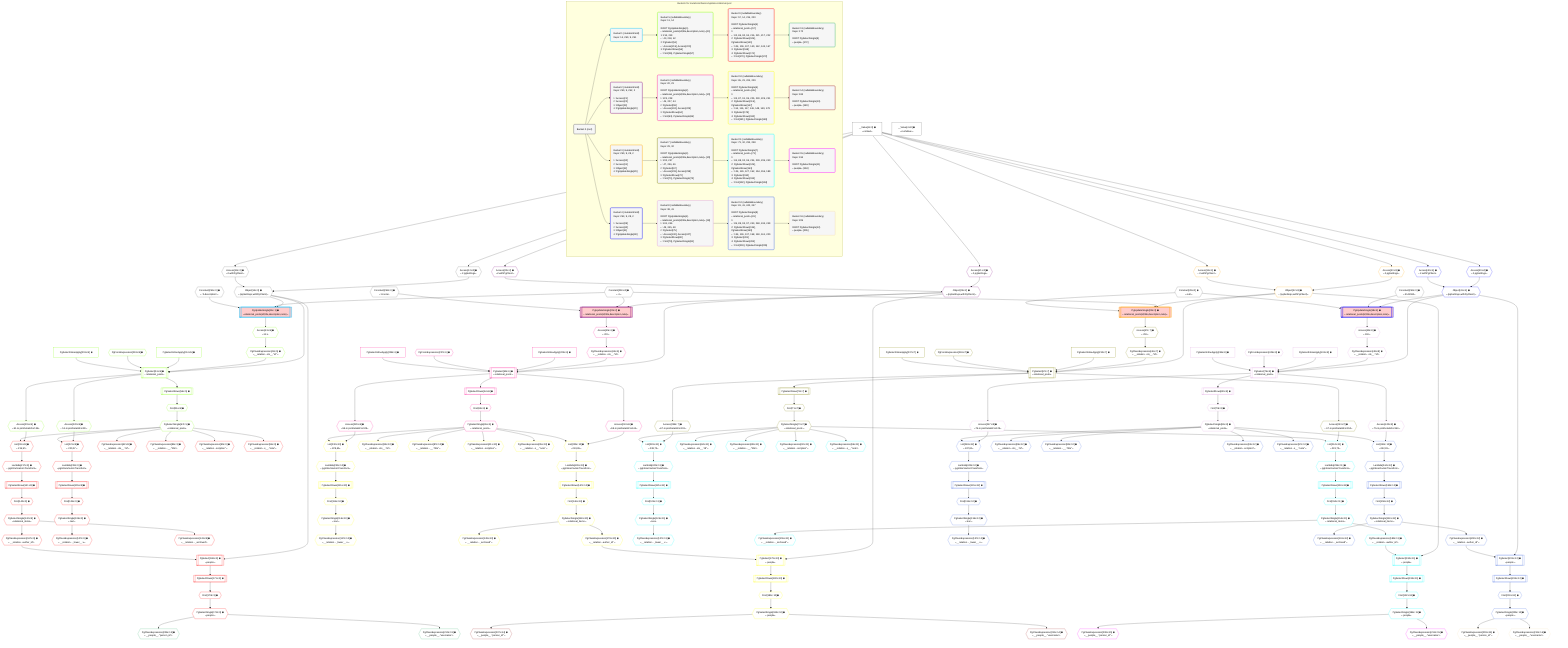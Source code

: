 %%{init: {'themeVariables': { 'fontSize': '12px'}}}%%
graph TD
    classDef path fill:#eee,stroke:#000,color:#000
    classDef plan fill:#fff,stroke-width:1px,color:#000
    classDef itemplan fill:#fff,stroke-width:2px,color:#000
    classDef unbatchedplan fill:#dff,stroke-width:1px,color:#000
    classDef sideeffectplan fill:#fcc,stroke-width:2px,color:#000
    classDef bucket fill:#f6f6f6,color:#000,stroke-width:2px,text-align:left

    subgraph "Buckets for mutations/basics/update-relational-post"
    Bucket0("Bucket 0 (root)"):::bucket
    Bucket1("Bucket 1 (mutationField)<br />Deps: 14, 250, 9, 251"):::bucket
    Bucket2("Bucket 2 (mutationField)<br />Deps: 250, 9, 252, 2<br /><br />1: Access[21]<br />2: Access[22]<br />3: Object[23]<br />4: PgUpdateSingle[20]"):::bucket
    Bucket3("Bucket 3 (mutationField)<br />Deps: 250, 9, 28, 2<br /><br />1: Access[30]<br />2: Access[31]<br />3: Object[32]<br />4: PgUpdateSingle[29]"):::bucket
    Bucket4("Bucket 4 (mutationField)<br />Deps: 253, 9, 28, 2<br /><br />1: Access[39]<br />2: Access[40]<br />3: Object[41]<br />4: PgUpdateSingle[38]"):::bucket
    Bucket5("Bucket 5 (nullableBoundary)<br />Deps: 11, 14<br /><br />ROOT PgUpdateSingle{1}ᐸrelational_posts(id;title,description,note)ᐳ[11]<br />1: 214, 219<br />ᐳ: 43, 218, 42<br />2: PgSelect[51]<br />ᐳ: Access[215], Access[220]<br />3: PgSelectRows[56]<br />ᐳ: First[55], PgSelectSingle[57]"):::bucket
    Bucket6("Bucket 6 (nullableBoundary)<br />Deps: 20, 23<br /><br />ROOT PgUpdateSingle{2}ᐸrelational_posts(id;title,description,note)ᐳ[20]<br />1: 223, 228<br />ᐳ: 45, 227, 44<br />2: PgSelect[59]<br />ᐳ: Access[224], Access[229]<br />3: PgSelectRows[64]<br />ᐳ: First[63], PgSelectSingle[65]"):::bucket
    Bucket7("Bucket 7 (nullableBoundary)<br />Deps: 29, 32<br /><br />ROOT PgUpdateSingle{3}ᐸrelational_posts(id;title,description,note)ᐳ[29]<br />1: 232, 237<br />ᐳ: 47, 236, 46<br />2: PgSelect[67]<br />ᐳ: Access[233], Access[238]<br />3: PgSelectRows[72]<br />ᐳ: First[71], PgSelectSingle[73]"):::bucket
    Bucket8("Bucket 8 (nullableBoundary)<br />Deps: 38, 41<br /><br />ROOT PgUpdateSingle{4}ᐸrelational_posts(id;title,description,note)ᐳ[38]<br />1: 241, 246<br />ᐳ: 49, 245, 48<br />2: PgSelect[75]<br />ᐳ: Access[242], Access[247]<br />3: PgSelectRows[80]<br />ᐳ: First[79], PgSelectSingle[81]"):::bucket
    Bucket9("Bucket 9 (nullableBoundary)<br />Deps: 57, 14, 215, 220<br /><br />ROOT PgSelectSingle{5}ᐸrelational_postsᐳ[57]<br />1: <br />ᐳ: 82, 86, 90, 94, 216, 221, 217, 222<br />2: PgSelectRows[105], PgSelectRows[141]<br />ᐳ: 104, 106, 107, 140, 142, 143, 167<br />3: PgSelect[168]<br />4: PgSelectRows[171]<br />ᐳ: First[170], PgSelectSingle[172]"):::bucket
    Bucket10("Bucket 10 (nullableBoundary)<br />Deps: 65, 23, 224, 229<br /><br />ROOT PgSelectSingle{6}ᐸrelational_postsᐳ[65]<br />1: <br />ᐳ: 83, 87, 91, 95, 225, 230, 226, 231<br />2: PgSelectRows[115], PgSelectRows[147]<br />ᐳ: 114, 116, 117, 146, 148, 149, 178<br />3: PgSelect[179]<br />4: PgSelectRows[182]<br />ᐳ: First[181], PgSelectSingle[183]"):::bucket
    Bucket11("Bucket 11 (nullableBoundary)<br />Deps: 73, 32, 233, 238<br /><br />ROOT PgSelectSingle{7}ᐸrelational_postsᐳ[73]<br />1: <br />ᐳ: 84, 88, 92, 96, 234, 239, 235, 240<br />2: PgSelectRows[125], PgSelectRows[153]<br />ᐳ: 124, 126, 127, 152, 154, 155, 189<br />3: PgSelect[190]<br />4: PgSelectRows[193]<br />ᐳ: First[192], PgSelectSingle[194]"):::bucket
    Bucket12("Bucket 12 (nullableBoundary)<br />Deps: 81, 41, 242, 247<br /><br />ROOT PgSelectSingle{8}ᐸrelational_postsᐳ[81]<br />1: <br />ᐳ: 85, 89, 93, 97, 243, 248, 244, 249<br />2: PgSelectRows[135], PgSelectRows[159]<br />ᐳ: 134, 136, 137, 158, 160, 161, 200<br />3: PgSelect[201]<br />4: PgSelectRows[204]<br />ᐳ: First[203], PgSelectSingle[205]"):::bucket
    Bucket13("Bucket 13 (nullableBoundary)<br />Deps: 172<br /><br />ROOT PgSelectSingle{9}ᐸpeopleᐳ[172]"):::bucket
    Bucket14("Bucket 14 (nullableBoundary)<br />Deps: 183<br /><br />ROOT PgSelectSingle{10}ᐸpeopleᐳ[183]"):::bucket
    Bucket15("Bucket 15 (nullableBoundary)<br />Deps: 194<br /><br />ROOT PgSelectSingle{11}ᐸpeopleᐳ[194]"):::bucket
    Bucket16("Bucket 16 (nullableBoundary)<br />Deps: 205<br /><br />ROOT PgSelectSingle{12}ᐸpeopleᐳ[205]"):::bucket
    end
    Bucket0 --> Bucket1 & Bucket2 & Bucket3 & Bucket4
    Bucket1 --> Bucket5
    Bucket2 --> Bucket6
    Bucket3 --> Bucket7
    Bucket4 --> Bucket8
    Bucket5 --> Bucket9
    Bucket6 --> Bucket10
    Bucket7 --> Bucket11
    Bucket8 --> Bucket12
    Bucket9 --> Bucket13
    Bucket10 --> Bucket14
    Bucket11 --> Bucket15
    Bucket12 --> Bucket16

    %% plan dependencies
    Object14{{"Object[14∈0] ➊<br />ᐸ{pgSettings,withPgClient}ᐳ"}}:::plan
    Access12{{"Access[12∈0] ➊<br />ᐸ2.pgSettingsᐳ"}}:::plan
    Access13{{"Access[13∈0] ➊<br />ᐸ2.withPgClientᐳ"}}:::plan
    Access12 & Access13 --> Object14
    __Value2["__Value[2∈0] ➊<br />ᐸcontextᐳ"]:::plan
    __Value2 --> Access12
    __Value2 --> Access13
    __Value4["__Value[4∈0] ➊<br />ᐸrootValueᐳ"]:::plan
    Constant28{{"Constant[28∈0] ➊<br />ᐸnullᐳ"}}:::plan
    Constant250{{"Constant[250∈0] ➊<br />ᐸ4ᐳ"}}:::plan
    Constant251{{"Constant[251∈0] ➊<br />ᐸ'A description'ᐳ"}}:::plan
    Constant252{{"Constant[252∈0] ➊<br />ᐸ'A note'ᐳ"}}:::plan
    Constant253{{"Constant[253∈0] ➊<br />ᐸ3141592ᐳ"}}:::plan
    PgUpdateSingle11[["PgUpdateSingle[11∈1] ➊<br />ᐸrelational_posts(id;title,description,note)ᐳ"]]:::sideeffectplan
    Object14 & Constant250 & Constant251 --> PgUpdateSingle11
    PgUpdateSingle20[["PgUpdateSingle[20∈2] ➊<br />ᐸrelational_posts(id;title,description,note)ᐳ"]]:::sideeffectplan
    Object23{{"Object[23∈2] ➊<br />ᐸ{pgSettings,withPgClient}ᐳ"}}:::plan
    Object23 & Constant250 & Constant252 --> PgUpdateSingle20
    Access21{{"Access[21∈2] ➊<br />ᐸ2.pgSettingsᐳ"}}:::plan
    Access22{{"Access[22∈2] ➊<br />ᐸ2.withPgClientᐳ"}}:::plan
    Access21 & Access22 --> Object23
    __Value2 --> Access21
    __Value2 --> Access22
    PgUpdateSingle29[["PgUpdateSingle[29∈3] ➊<br />ᐸrelational_posts(id;title,description,note)ᐳ"]]:::sideeffectplan
    Object32{{"Object[32∈3] ➊<br />ᐸ{pgSettings,withPgClient}ᐳ"}}:::plan
    Object32 & Constant250 & Constant28 --> PgUpdateSingle29
    Access30{{"Access[30∈3] ➊<br />ᐸ2.pgSettingsᐳ"}}:::plan
    Access31{{"Access[31∈3] ➊<br />ᐸ2.withPgClientᐳ"}}:::plan
    Access30 & Access31 --> Object32
    __Value2 --> Access30
    __Value2 --> Access31
    PgUpdateSingle38[["PgUpdateSingle[38∈4] ➊<br />ᐸrelational_posts(id;title,description,note)ᐳ"]]:::sideeffectplan
    Object41{{"Object[41∈4] ➊<br />ᐸ{pgSettings,withPgClient}ᐳ"}}:::plan
    Object41 & Constant253 & Constant28 --> PgUpdateSingle38
    Access39{{"Access[39∈4] ➊<br />ᐸ2.pgSettingsᐳ"}}:::plan
    Access40{{"Access[40∈4] ➊<br />ᐸ2.withPgClientᐳ"}}:::plan
    Access39 & Access40 --> Object41
    __Value2 --> Access39
    __Value2 --> Access40
    PgSelect51[["PgSelect[51∈5] ➊<br />ᐸrelational_postsᐳ"]]:::plan
    PgClassExpression42{{"PgClassExpression[42∈5] ➊<br />ᐸ__relation...sts__.”id”ᐳ"}}:::plan
    PgSelectInlineApply214["PgSelectInlineApply[214∈5] ➊"]:::plan
    PgFromExpression218{{"PgFromExpression[218∈5] ➊"}}:::plan
    PgSelectInlineApply219["PgSelectInlineApply[219∈5] ➊"]:::plan
    Object14 & PgClassExpression42 & PgSelectInlineApply214 & PgFromExpression218 & PgSelectInlineApply219 --> PgSelect51
    Access43{{"Access[43∈5] ➊<br />ᐸ11.tᐳ"}}:::plan
    Access43 --> PgClassExpression42
    PgUpdateSingle11 --> Access43
    First55{{"First[55∈5] ➊"}}:::plan
    PgSelectRows56[["PgSelectRows[56∈5] ➊"]]:::plan
    PgSelectRows56 --> First55
    PgSelect51 --> PgSelectRows56
    PgSelectSingle57{{"PgSelectSingle[57∈5] ➊<br />ᐸrelational_postsᐳ"}}:::plan
    First55 --> PgSelectSingle57
    Access215{{"Access[215∈5] ➊<br />ᐸ51.m.joinDetailsFor138ᐳ"}}:::plan
    PgSelect51 --> Access215
    Access220{{"Access[220∈5] ➊<br />ᐸ51.m.joinDetailsFor99ᐳ"}}:::plan
    PgSelect51 --> Access220
    PgSelect59[["PgSelect[59∈6] ➊<br />ᐸrelational_postsᐳ"]]:::plan
    PgClassExpression44{{"PgClassExpression[44∈6] ➊<br />ᐸ__relation...sts__.”id”ᐳ"}}:::plan
    PgSelectInlineApply223["PgSelectInlineApply[223∈6] ➊"]:::plan
    PgFromExpression227{{"PgFromExpression[227∈6] ➊"}}:::plan
    PgSelectInlineApply228["PgSelectInlineApply[228∈6] ➊"]:::plan
    Object23 & PgClassExpression44 & PgSelectInlineApply223 & PgFromExpression227 & PgSelectInlineApply228 --> PgSelect59
    Access45{{"Access[45∈6] ➊<br />ᐸ20.tᐳ"}}:::plan
    Access45 --> PgClassExpression44
    PgUpdateSingle20 --> Access45
    First63{{"First[63∈6] ➊"}}:::plan
    PgSelectRows64[["PgSelectRows[64∈6] ➊"]]:::plan
    PgSelectRows64 --> First63
    PgSelect59 --> PgSelectRows64
    PgSelectSingle65{{"PgSelectSingle[65∈6] ➊<br />ᐸrelational_postsᐳ"}}:::plan
    First63 --> PgSelectSingle65
    Access224{{"Access[224∈6] ➊<br />ᐸ59.m.joinDetailsFor144ᐳ"}}:::plan
    PgSelect59 --> Access224
    Access229{{"Access[229∈6] ➊<br />ᐸ59.m.joinDetailsFor109ᐳ"}}:::plan
    PgSelect59 --> Access229
    PgSelect67[["PgSelect[67∈7] ➊<br />ᐸrelational_postsᐳ"]]:::plan
    PgClassExpression46{{"PgClassExpression[46∈7] ➊<br />ᐸ__relation...sts__.”id”ᐳ"}}:::plan
    PgSelectInlineApply232["PgSelectInlineApply[232∈7] ➊"]:::plan
    PgFromExpression236{{"PgFromExpression[236∈7] ➊"}}:::plan
    PgSelectInlineApply237["PgSelectInlineApply[237∈7] ➊"]:::plan
    Object32 & PgClassExpression46 & PgSelectInlineApply232 & PgFromExpression236 & PgSelectInlineApply237 --> PgSelect67
    Access47{{"Access[47∈7] ➊<br />ᐸ29.tᐳ"}}:::plan
    Access47 --> PgClassExpression46
    PgUpdateSingle29 --> Access47
    First71{{"First[71∈7] ➊"}}:::plan
    PgSelectRows72[["PgSelectRows[72∈7] ➊"]]:::plan
    PgSelectRows72 --> First71
    PgSelect67 --> PgSelectRows72
    PgSelectSingle73{{"PgSelectSingle[73∈7] ➊<br />ᐸrelational_postsᐳ"}}:::plan
    First71 --> PgSelectSingle73
    Access233{{"Access[233∈7] ➊<br />ᐸ67.m.joinDetailsFor150ᐳ"}}:::plan
    PgSelect67 --> Access233
    Access238{{"Access[238∈7] ➊<br />ᐸ67.m.joinDetailsFor119ᐳ"}}:::plan
    PgSelect67 --> Access238
    PgSelect75[["PgSelect[75∈8] ➊<br />ᐸrelational_postsᐳ"]]:::plan
    PgClassExpression48{{"PgClassExpression[48∈8] ➊<br />ᐸ__relation...sts__.”id”ᐳ"}}:::plan
    PgSelectInlineApply241["PgSelectInlineApply[241∈8] ➊"]:::plan
    PgFromExpression245{{"PgFromExpression[245∈8] ➊"}}:::plan
    PgSelectInlineApply246["PgSelectInlineApply[246∈8] ➊"]:::plan
    Object41 & PgClassExpression48 & PgSelectInlineApply241 & PgFromExpression245 & PgSelectInlineApply246 --> PgSelect75
    Access49{{"Access[49∈8] ➊<br />ᐸ38.tᐳ"}}:::plan
    Access49 --> PgClassExpression48
    PgUpdateSingle38 --> Access49
    First79{{"First[79∈8] ➊"}}:::plan
    PgSelectRows80[["PgSelectRows[80∈8] ➊"]]:::plan
    PgSelectRows80 --> First79
    PgSelect75 --> PgSelectRows80
    PgSelectSingle81{{"PgSelectSingle[81∈8] ➊<br />ᐸrelational_postsᐳ"}}:::plan
    First79 --> PgSelectSingle81
    Access242{{"Access[242∈8] ➊<br />ᐸ75.m.joinDetailsFor156ᐳ"}}:::plan
    PgSelect75 --> Access242
    Access247{{"Access[247∈8] ➊<br />ᐸ75.m.joinDetailsFor129ᐳ"}}:::plan
    PgSelect75 --> Access247
    PgSelect168[["PgSelect[168∈9] ➊<br />ᐸpeopleᐳ"]]:::plan
    PgClassExpression167{{"PgClassExpression[167∈9] ➊<br />ᐸ__relation...author_id”ᐳ"}}:::plan
    Object14 & PgClassExpression167 --> PgSelect168
    List216{{"List[216∈9] ➊<br />ᐸ215,57ᐳ"}}:::plan
    Access215 & PgSelectSingle57 --> List216
    List221{{"List[221∈9] ➊<br />ᐸ220,57ᐳ"}}:::plan
    Access220 & PgSelectSingle57 --> List221
    PgClassExpression82{{"PgClassExpression[82∈9] ➊<br />ᐸ__relation...sts__.”id”ᐳ"}}:::plan
    PgSelectSingle57 --> PgClassExpression82
    PgClassExpression86{{"PgClassExpression[86∈9] ➊<br />ᐸ__relation...__.”title”ᐳ"}}:::plan
    PgSelectSingle57 --> PgClassExpression86
    PgClassExpression90{{"PgClassExpression[90∈9] ➊<br />ᐸ__relation...scription”ᐳ"}}:::plan
    PgSelectSingle57 --> PgClassExpression90
    PgClassExpression94{{"PgClassExpression[94∈9] ➊<br />ᐸ__relation...s__.”note”ᐳ"}}:::plan
    PgSelectSingle57 --> PgClassExpression94
    First104{{"First[104∈9] ➊"}}:::plan
    PgSelectRows105[["PgSelectRows[105∈9] ➊"]]:::plan
    PgSelectRows105 --> First104
    Lambda222{{"Lambda[222∈9] ➊<br />ᐸpgInlineViaJoinTransformᐳ"}}:::plan
    Lambda222 --> PgSelectRows105
    PgSelectSingle106{{"PgSelectSingle[106∈9] ➊<br />ᐸtextᐳ"}}:::plan
    First104 --> PgSelectSingle106
    PgClassExpression107{{"PgClassExpression[107∈9] ➊<br />ᐸ__relation..._lower__.vᐳ"}}:::plan
    PgSelectSingle106 --> PgClassExpression107
    First140{{"First[140∈9] ➊"}}:::plan
    PgSelectRows141[["PgSelectRows[141∈9] ➊"]]:::plan
    PgSelectRows141 --> First140
    Lambda217{{"Lambda[217∈9] ➊<br />ᐸpgInlineViaJoinTransformᐳ"}}:::plan
    Lambda217 --> PgSelectRows141
    PgSelectSingle142{{"PgSelectSingle[142∈9] ➊<br />ᐸrelational_itemsᐳ"}}:::plan
    First140 --> PgSelectSingle142
    PgClassExpression143{{"PgClassExpression[143∈9] ➊<br />ᐸ__relation..._archived”ᐳ"}}:::plan
    PgSelectSingle142 --> PgClassExpression143
    PgSelectSingle142 --> PgClassExpression167
    First170{{"First[170∈9] ➊"}}:::plan
    PgSelectRows171[["PgSelectRows[171∈9] ➊"]]:::plan
    PgSelectRows171 --> First170
    PgSelect168 --> PgSelectRows171
    PgSelectSingle172{{"PgSelectSingle[172∈9] ➊<br />ᐸpeopleᐳ"}}:::plan
    First170 --> PgSelectSingle172
    List216 --> Lambda217
    List221 --> Lambda222
    PgSelect179[["PgSelect[179∈10] ➊<br />ᐸpeopleᐳ"]]:::plan
    PgClassExpression178{{"PgClassExpression[178∈10] ➊<br />ᐸ__relation...author_id”ᐳ"}}:::plan
    Object23 & PgClassExpression178 --> PgSelect179
    List225{{"List[225∈10] ➊<br />ᐸ224,65ᐳ"}}:::plan
    Access224 & PgSelectSingle65 --> List225
    List230{{"List[230∈10] ➊<br />ᐸ229,65ᐳ"}}:::plan
    Access229 & PgSelectSingle65 --> List230
    PgClassExpression83{{"PgClassExpression[83∈10] ➊<br />ᐸ__relation...sts__.”id”ᐳ"}}:::plan
    PgSelectSingle65 --> PgClassExpression83
    PgClassExpression87{{"PgClassExpression[87∈10] ➊<br />ᐸ__relation...__.”title”ᐳ"}}:::plan
    PgSelectSingle65 --> PgClassExpression87
    PgClassExpression91{{"PgClassExpression[91∈10] ➊<br />ᐸ__relation...scription”ᐳ"}}:::plan
    PgSelectSingle65 --> PgClassExpression91
    PgClassExpression95{{"PgClassExpression[95∈10] ➊<br />ᐸ__relation...s__.”note”ᐳ"}}:::plan
    PgSelectSingle65 --> PgClassExpression95
    First114{{"First[114∈10] ➊"}}:::plan
    PgSelectRows115[["PgSelectRows[115∈10] ➊"]]:::plan
    PgSelectRows115 --> First114
    Lambda231{{"Lambda[231∈10] ➊<br />ᐸpgInlineViaJoinTransformᐳ"}}:::plan
    Lambda231 --> PgSelectRows115
    PgSelectSingle116{{"PgSelectSingle[116∈10] ➊<br />ᐸtextᐳ"}}:::plan
    First114 --> PgSelectSingle116
    PgClassExpression117{{"PgClassExpression[117∈10] ➊<br />ᐸ__relation..._lower__.vᐳ"}}:::plan
    PgSelectSingle116 --> PgClassExpression117
    First146{{"First[146∈10] ➊"}}:::plan
    PgSelectRows147[["PgSelectRows[147∈10] ➊"]]:::plan
    PgSelectRows147 --> First146
    Lambda226{{"Lambda[226∈10] ➊<br />ᐸpgInlineViaJoinTransformᐳ"}}:::plan
    Lambda226 --> PgSelectRows147
    PgSelectSingle148{{"PgSelectSingle[148∈10] ➊<br />ᐸrelational_itemsᐳ"}}:::plan
    First146 --> PgSelectSingle148
    PgClassExpression149{{"PgClassExpression[149∈10] ➊<br />ᐸ__relation..._archived”ᐳ"}}:::plan
    PgSelectSingle148 --> PgClassExpression149
    PgSelectSingle148 --> PgClassExpression178
    First181{{"First[181∈10] ➊"}}:::plan
    PgSelectRows182[["PgSelectRows[182∈10] ➊"]]:::plan
    PgSelectRows182 --> First181
    PgSelect179 --> PgSelectRows182
    PgSelectSingle183{{"PgSelectSingle[183∈10] ➊<br />ᐸpeopleᐳ"}}:::plan
    First181 --> PgSelectSingle183
    List225 --> Lambda226
    List230 --> Lambda231
    PgSelect190[["PgSelect[190∈11] ➊<br />ᐸpeopleᐳ"]]:::plan
    PgClassExpression189{{"PgClassExpression[189∈11] ➊<br />ᐸ__relation...author_id”ᐳ"}}:::plan
    Object32 & PgClassExpression189 --> PgSelect190
    List234{{"List[234∈11] ➊<br />ᐸ233,73ᐳ"}}:::plan
    Access233 & PgSelectSingle73 --> List234
    List239{{"List[239∈11] ➊<br />ᐸ238,73ᐳ"}}:::plan
    Access238 & PgSelectSingle73 --> List239
    PgClassExpression84{{"PgClassExpression[84∈11] ➊<br />ᐸ__relation...sts__.”id”ᐳ"}}:::plan
    PgSelectSingle73 --> PgClassExpression84
    PgClassExpression88{{"PgClassExpression[88∈11] ➊<br />ᐸ__relation...__.”title”ᐳ"}}:::plan
    PgSelectSingle73 --> PgClassExpression88
    PgClassExpression92{{"PgClassExpression[92∈11] ➊<br />ᐸ__relation...scription”ᐳ"}}:::plan
    PgSelectSingle73 --> PgClassExpression92
    PgClassExpression96{{"PgClassExpression[96∈11] ➊<br />ᐸ__relation...s__.”note”ᐳ"}}:::plan
    PgSelectSingle73 --> PgClassExpression96
    First124{{"First[124∈11] ➊"}}:::plan
    PgSelectRows125[["PgSelectRows[125∈11] ➊"]]:::plan
    PgSelectRows125 --> First124
    Lambda240{{"Lambda[240∈11] ➊<br />ᐸpgInlineViaJoinTransformᐳ"}}:::plan
    Lambda240 --> PgSelectRows125
    PgSelectSingle126{{"PgSelectSingle[126∈11] ➊<br />ᐸtextᐳ"}}:::plan
    First124 --> PgSelectSingle126
    PgClassExpression127{{"PgClassExpression[127∈11] ➊<br />ᐸ__relation..._lower__.vᐳ"}}:::plan
    PgSelectSingle126 --> PgClassExpression127
    First152{{"First[152∈11] ➊"}}:::plan
    PgSelectRows153[["PgSelectRows[153∈11] ➊"]]:::plan
    PgSelectRows153 --> First152
    Lambda235{{"Lambda[235∈11] ➊<br />ᐸpgInlineViaJoinTransformᐳ"}}:::plan
    Lambda235 --> PgSelectRows153
    PgSelectSingle154{{"PgSelectSingle[154∈11] ➊<br />ᐸrelational_itemsᐳ"}}:::plan
    First152 --> PgSelectSingle154
    PgClassExpression155{{"PgClassExpression[155∈11] ➊<br />ᐸ__relation..._archived”ᐳ"}}:::plan
    PgSelectSingle154 --> PgClassExpression155
    PgSelectSingle154 --> PgClassExpression189
    First192{{"First[192∈11] ➊"}}:::plan
    PgSelectRows193[["PgSelectRows[193∈11] ➊"]]:::plan
    PgSelectRows193 --> First192
    PgSelect190 --> PgSelectRows193
    PgSelectSingle194{{"PgSelectSingle[194∈11] ➊<br />ᐸpeopleᐳ"}}:::plan
    First192 --> PgSelectSingle194
    List234 --> Lambda235
    List239 --> Lambda240
    PgSelect201[["PgSelect[201∈12] ➊<br />ᐸpeopleᐳ"]]:::plan
    PgClassExpression200{{"PgClassExpression[200∈12] ➊<br />ᐸ__relation...author_id”ᐳ"}}:::plan
    Object41 & PgClassExpression200 --> PgSelect201
    List243{{"List[243∈12] ➊<br />ᐸ242,81ᐳ"}}:::plan
    Access242 & PgSelectSingle81 --> List243
    List248{{"List[248∈12] ➊<br />ᐸ247,81ᐳ"}}:::plan
    Access247 & PgSelectSingle81 --> List248
    PgClassExpression85{{"PgClassExpression[85∈12] ➊<br />ᐸ__relation...sts__.”id”ᐳ"}}:::plan
    PgSelectSingle81 --> PgClassExpression85
    PgClassExpression89{{"PgClassExpression[89∈12] ➊<br />ᐸ__relation...__.”title”ᐳ"}}:::plan
    PgSelectSingle81 --> PgClassExpression89
    PgClassExpression93{{"PgClassExpression[93∈12] ➊<br />ᐸ__relation...scription”ᐳ"}}:::plan
    PgSelectSingle81 --> PgClassExpression93
    PgClassExpression97{{"PgClassExpression[97∈12] ➊<br />ᐸ__relation...s__.”note”ᐳ"}}:::plan
    PgSelectSingle81 --> PgClassExpression97
    First134{{"First[134∈12] ➊"}}:::plan
    PgSelectRows135[["PgSelectRows[135∈12] ➊"]]:::plan
    PgSelectRows135 --> First134
    Lambda249{{"Lambda[249∈12] ➊<br />ᐸpgInlineViaJoinTransformᐳ"}}:::plan
    Lambda249 --> PgSelectRows135
    PgSelectSingle136{{"PgSelectSingle[136∈12] ➊<br />ᐸtextᐳ"}}:::plan
    First134 --> PgSelectSingle136
    PgClassExpression137{{"PgClassExpression[137∈12] ➊<br />ᐸ__relation..._lower__.vᐳ"}}:::plan
    PgSelectSingle136 --> PgClassExpression137
    First158{{"First[158∈12] ➊"}}:::plan
    PgSelectRows159[["PgSelectRows[159∈12] ➊"]]:::plan
    PgSelectRows159 --> First158
    Lambda244{{"Lambda[244∈12] ➊<br />ᐸpgInlineViaJoinTransformᐳ"}}:::plan
    Lambda244 --> PgSelectRows159
    PgSelectSingle160{{"PgSelectSingle[160∈12] ➊<br />ᐸrelational_itemsᐳ"}}:::plan
    First158 --> PgSelectSingle160
    PgClassExpression161{{"PgClassExpression[161∈12] ➊<br />ᐸ__relation..._archived”ᐳ"}}:::plan
    PgSelectSingle160 --> PgClassExpression161
    PgSelectSingle160 --> PgClassExpression200
    First203{{"First[203∈12] ➊"}}:::plan
    PgSelectRows204[["PgSelectRows[204∈12] ➊"]]:::plan
    PgSelectRows204 --> First203
    PgSelect201 --> PgSelectRows204
    PgSelectSingle205{{"PgSelectSingle[205∈12] ➊<br />ᐸpeopleᐳ"}}:::plan
    First203 --> PgSelectSingle205
    List243 --> Lambda244
    List248 --> Lambda249
    PgClassExpression206{{"PgClassExpression[206∈13] ➊<br />ᐸ__people__.”person_id”ᐳ"}}:::plan
    PgSelectSingle172 --> PgClassExpression206
    PgClassExpression210{{"PgClassExpression[210∈13] ➊<br />ᐸ__people__.”username”ᐳ"}}:::plan
    PgSelectSingle172 --> PgClassExpression210
    PgClassExpression207{{"PgClassExpression[207∈14] ➊<br />ᐸ__people__.”person_id”ᐳ"}}:::plan
    PgSelectSingle183 --> PgClassExpression207
    PgClassExpression211{{"PgClassExpression[211∈14] ➊<br />ᐸ__people__.”username”ᐳ"}}:::plan
    PgSelectSingle183 --> PgClassExpression211
    PgClassExpression208{{"PgClassExpression[208∈15] ➊<br />ᐸ__people__.”person_id”ᐳ"}}:::plan
    PgSelectSingle194 --> PgClassExpression208
    PgClassExpression212{{"PgClassExpression[212∈15] ➊<br />ᐸ__people__.”username”ᐳ"}}:::plan
    PgSelectSingle194 --> PgClassExpression212
    PgClassExpression209{{"PgClassExpression[209∈16] ➊<br />ᐸ__people__.”person_id”ᐳ"}}:::plan
    PgSelectSingle205 --> PgClassExpression209
    PgClassExpression213{{"PgClassExpression[213∈16] ➊<br />ᐸ__people__.”username”ᐳ"}}:::plan
    PgSelectSingle205 --> PgClassExpression213

    %% define steps
    classDef bucket0 stroke:#696969
    class Bucket0,__Value2,__Value4,Access12,Access13,Object14,Constant28,Constant250,Constant251,Constant252,Constant253 bucket0
    classDef bucket1 stroke:#00bfff
    class Bucket1,PgUpdateSingle11 bucket1
    classDef bucket2 stroke:#7f007f
    class Bucket2,PgUpdateSingle20,Access21,Access22,Object23 bucket2
    classDef bucket3 stroke:#ffa500
    class Bucket3,PgUpdateSingle29,Access30,Access31,Object32 bucket3
    classDef bucket4 stroke:#0000ff
    class Bucket4,PgUpdateSingle38,Access39,Access40,Object41 bucket4
    classDef bucket5 stroke:#7fff00
    class Bucket5,PgClassExpression42,Access43,PgSelect51,First55,PgSelectRows56,PgSelectSingle57,PgSelectInlineApply214,Access215,PgFromExpression218,PgSelectInlineApply219,Access220 bucket5
    classDef bucket6 stroke:#ff1493
    class Bucket6,PgClassExpression44,Access45,PgSelect59,First63,PgSelectRows64,PgSelectSingle65,PgSelectInlineApply223,Access224,PgFromExpression227,PgSelectInlineApply228,Access229 bucket6
    classDef bucket7 stroke:#808000
    class Bucket7,PgClassExpression46,Access47,PgSelect67,First71,PgSelectRows72,PgSelectSingle73,PgSelectInlineApply232,Access233,PgFromExpression236,PgSelectInlineApply237,Access238 bucket7
    classDef bucket8 stroke:#dda0dd
    class Bucket8,PgClassExpression48,Access49,PgSelect75,First79,PgSelectRows80,PgSelectSingle81,PgSelectInlineApply241,Access242,PgFromExpression245,PgSelectInlineApply246,Access247 bucket8
    classDef bucket9 stroke:#ff0000
    class Bucket9,PgClassExpression82,PgClassExpression86,PgClassExpression90,PgClassExpression94,First104,PgSelectRows105,PgSelectSingle106,PgClassExpression107,First140,PgSelectRows141,PgSelectSingle142,PgClassExpression143,PgClassExpression167,PgSelect168,First170,PgSelectRows171,PgSelectSingle172,List216,Lambda217,List221,Lambda222 bucket9
    classDef bucket10 stroke:#ffff00
    class Bucket10,PgClassExpression83,PgClassExpression87,PgClassExpression91,PgClassExpression95,First114,PgSelectRows115,PgSelectSingle116,PgClassExpression117,First146,PgSelectRows147,PgSelectSingle148,PgClassExpression149,PgClassExpression178,PgSelect179,First181,PgSelectRows182,PgSelectSingle183,List225,Lambda226,List230,Lambda231 bucket10
    classDef bucket11 stroke:#00ffff
    class Bucket11,PgClassExpression84,PgClassExpression88,PgClassExpression92,PgClassExpression96,First124,PgSelectRows125,PgSelectSingle126,PgClassExpression127,First152,PgSelectRows153,PgSelectSingle154,PgClassExpression155,PgClassExpression189,PgSelect190,First192,PgSelectRows193,PgSelectSingle194,List234,Lambda235,List239,Lambda240 bucket11
    classDef bucket12 stroke:#4169e1
    class Bucket12,PgClassExpression85,PgClassExpression89,PgClassExpression93,PgClassExpression97,First134,PgSelectRows135,PgSelectSingle136,PgClassExpression137,First158,PgSelectRows159,PgSelectSingle160,PgClassExpression161,PgClassExpression200,PgSelect201,First203,PgSelectRows204,PgSelectSingle205,List243,Lambda244,List248,Lambda249 bucket12
    classDef bucket13 stroke:#3cb371
    class Bucket13,PgClassExpression206,PgClassExpression210 bucket13
    classDef bucket14 stroke:#a52a2a
    class Bucket14,PgClassExpression207,PgClassExpression211 bucket14
    classDef bucket15 stroke:#ff00ff
    class Bucket15,PgClassExpression208,PgClassExpression212 bucket15
    classDef bucket16 stroke:#f5deb3
    class Bucket16,PgClassExpression209,PgClassExpression213 bucket16